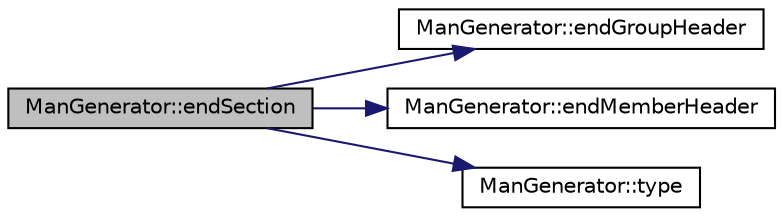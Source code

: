 digraph "ManGenerator::endSection"
{
 // LATEX_PDF_SIZE
  edge [fontname="Helvetica",fontsize="10",labelfontname="Helvetica",labelfontsize="10"];
  node [fontname="Helvetica",fontsize="10",shape=record];
  rankdir="LR";
  Node1 [label="ManGenerator::endSection",height=0.2,width=0.4,color="black", fillcolor="grey75", style="filled", fontcolor="black",tooltip=" "];
  Node1 -> Node2 [color="midnightblue",fontsize="10",style="solid",fontname="Helvetica"];
  Node2 [label="ManGenerator::endGroupHeader",height=0.2,width=0.4,color="black", fillcolor="white", style="filled",URL="$classManGenerator.html#a826a7e069686709295c162b2b2db7e25",tooltip=" "];
  Node1 -> Node3 [color="midnightblue",fontsize="10",style="solid",fontname="Helvetica"];
  Node3 [label="ManGenerator::endMemberHeader",height=0.2,width=0.4,color="black", fillcolor="white", style="filled",URL="$classManGenerator.html#ae8b551cb5b57bdafb99421c7d22b96e7",tooltip=" "];
  Node1 -> Node4 [color="midnightblue",fontsize="10",style="solid",fontname="Helvetica"];
  Node4 [label="ManGenerator::type",height=0.2,width=0.4,color="black", fillcolor="white", style="filled",URL="$classManGenerator.html#af03cd87557ef2f13cec3c71f05331112",tooltip=" "];
}
